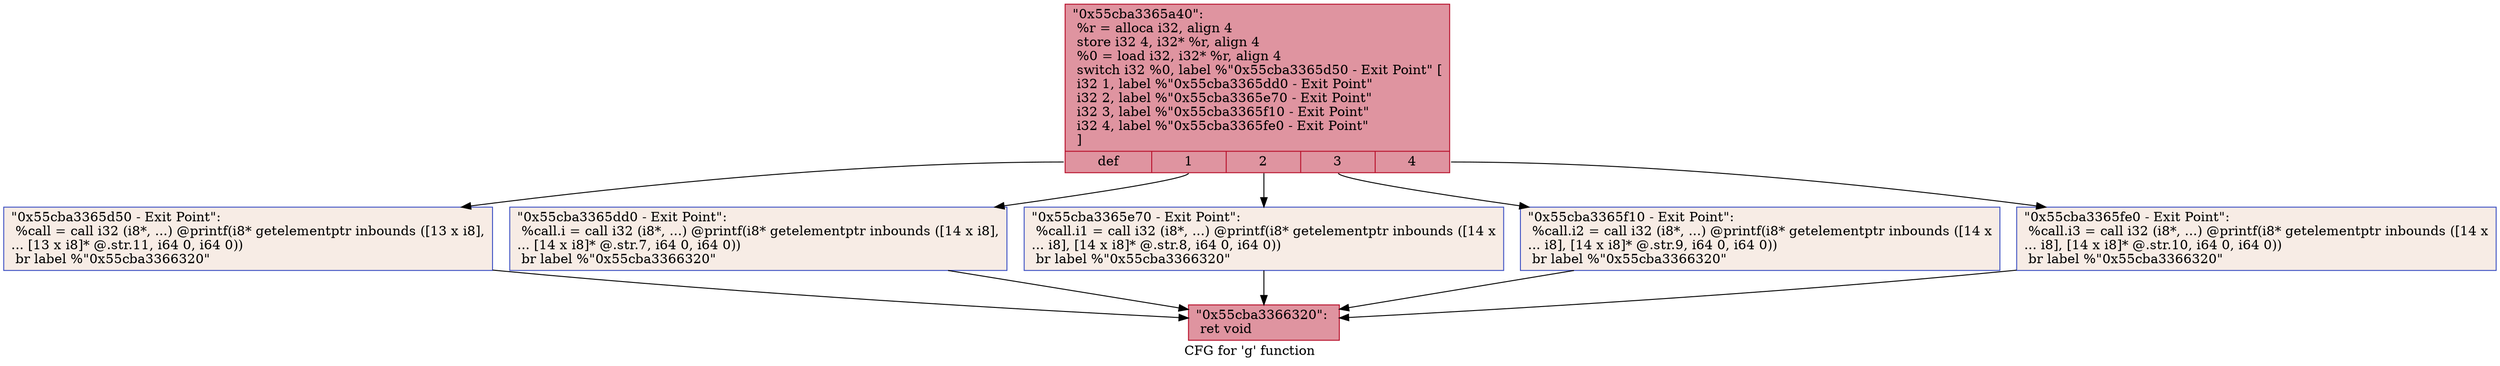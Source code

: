 digraph "CFG for 'g' function" {
	label="CFG for 'g' function";

	Node0x55cba3365a40 [shape=record,color="#b70d28ff", style=filled, fillcolor="#b70d2870",label="{\"0x55cba3365a40\":\l  %r = alloca i32, align 4\l  store i32 4, i32* %r, align 4\l  %0 = load i32, i32* %r, align 4\l  switch i32 %0, label %\"0x55cba3365d50 - Exit Point\" [\l    i32 1, label %\"0x55cba3365dd0 - Exit Point\"\l    i32 2, label %\"0x55cba3365e70 - Exit Point\"\l    i32 3, label %\"0x55cba3365f10 - Exit Point\"\l    i32 4, label %\"0x55cba3365fe0 - Exit Point\"\l  ]\l|{<s0>def|<s1>1|<s2>2|<s3>3|<s4>4}}"];
	Node0x55cba3365a40:s0 -> Node0x55cba3365d50;
	Node0x55cba3365a40:s1 -> Node0x55cba3365dd0;
	Node0x55cba3365a40:s2 -> Node0x55cba3365e70;
	Node0x55cba3365a40:s3 -> Node0x55cba3365f10;
	Node0x55cba3365a40:s4 -> Node0x55cba3365fe0;
	Node0x55cba3365dd0 [shape=record,color="#3d50c3ff", style=filled, fillcolor="#ecd3c570",label="{\"0x55cba3365dd0 - Exit Point\":                    \l  %call.i = call i32 (i8*, ...) @printf(i8* getelementptr inbounds ([14 x i8],\l... [14 x i8]* @.str.7, i64 0, i64 0))\l  br label %\"0x55cba3366320\"\l}"];
	Node0x55cba3365dd0 -> Node0x55cba3366320;
	Node0x55cba3365e70 [shape=record,color="#3d50c3ff", style=filled, fillcolor="#ecd3c570",label="{\"0x55cba3365e70 - Exit Point\":                    \l  %call.i1 = call i32 (i8*, ...) @printf(i8* getelementptr inbounds ([14 x\l... i8], [14 x i8]* @.str.8, i64 0, i64 0))\l  br label %\"0x55cba3366320\"\l}"];
	Node0x55cba3365e70 -> Node0x55cba3366320;
	Node0x55cba3365f10 [shape=record,color="#3d50c3ff", style=filled, fillcolor="#ecd3c570",label="{\"0x55cba3365f10 - Exit Point\":                    \l  %call.i2 = call i32 (i8*, ...) @printf(i8* getelementptr inbounds ([14 x\l... i8], [14 x i8]* @.str.9, i64 0, i64 0))\l  br label %\"0x55cba3366320\"\l}"];
	Node0x55cba3365f10 -> Node0x55cba3366320;
	Node0x55cba3365fe0 [shape=record,color="#3d50c3ff", style=filled, fillcolor="#ecd3c570",label="{\"0x55cba3365fe0 - Exit Point\":                    \l  %call.i3 = call i32 (i8*, ...) @printf(i8* getelementptr inbounds ([14 x\l... i8], [14 x i8]* @.str.10, i64 0, i64 0))\l  br label %\"0x55cba3366320\"\l}"];
	Node0x55cba3365fe0 -> Node0x55cba3366320;
	Node0x55cba3365d50 [shape=record,color="#3d50c3ff", style=filled, fillcolor="#ecd3c570",label="{\"0x55cba3365d50 - Exit Point\":                    \l  %call = call i32 (i8*, ...) @printf(i8* getelementptr inbounds ([13 x i8],\l... [13 x i8]* @.str.11, i64 0, i64 0))\l  br label %\"0x55cba3366320\"\l}"];
	Node0x55cba3365d50 -> Node0x55cba3366320;
	Node0x55cba3366320 [shape=record,color="#b70d28ff", style=filled, fillcolor="#b70d2870",label="{\"0x55cba3366320\":                                 \l  ret void\l}"];
}
